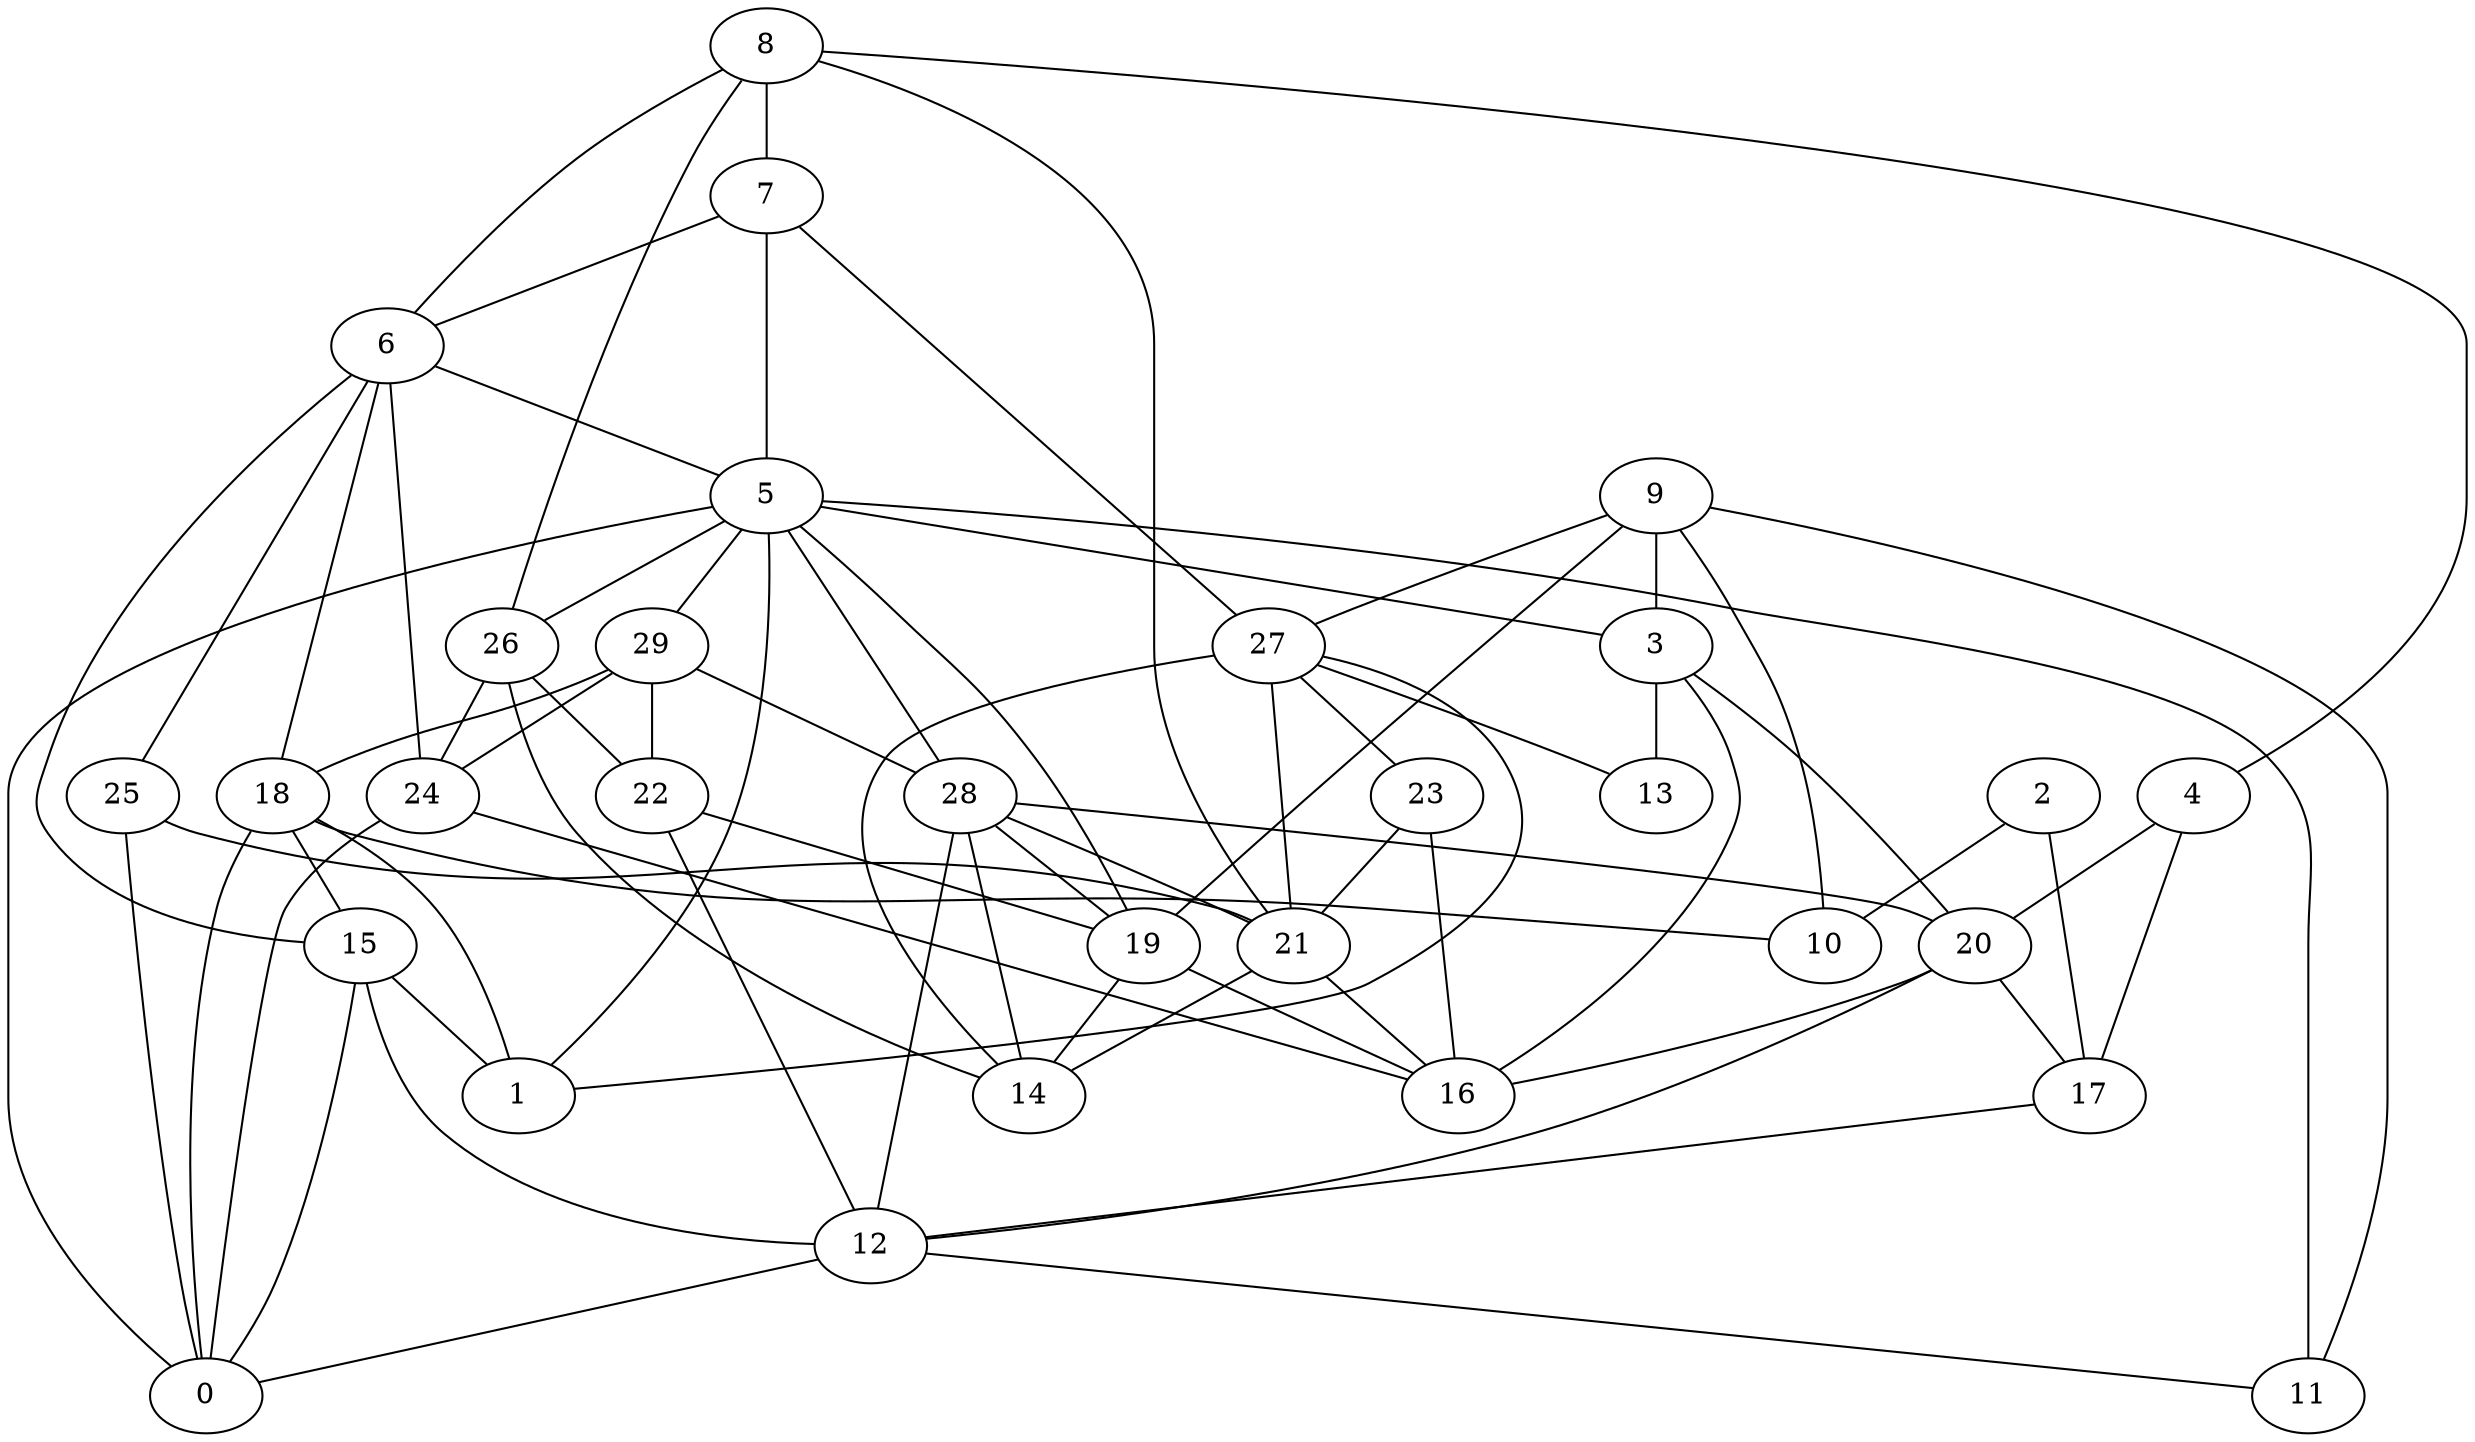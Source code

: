 digraph GG_graph {

subgraph G_graph {
edge [color = black]
"12" -> "11" [dir = none]
"12" -> "0" [dir = none]
"27" -> "14" [dir = none]
"27" -> "23" [dir = none]
"29" -> "18" [dir = none]
"22" -> "12" [dir = none]
"9" -> "19" [dir = none]
"9" -> "27" [dir = none]
"18" -> "1" [dir = none]
"18" -> "10" [dir = none]
"18" -> "15" [dir = none]
"5" -> "3" [dir = none]
"5" -> "0" [dir = none]
"5" -> "29" [dir = none]
"8" -> "7" [dir = none]
"7" -> "27" [dir = none]
"7" -> "5" [dir = none]
"17" -> "12" [dir = none]
"28" -> "21" [dir = none]
"23" -> "21" [dir = none]
"20" -> "16" [dir = none]
"24" -> "0" [dir = none]
"3" -> "16" [dir = none]
"3" -> "13" [dir = none]
"6" -> "15" [dir = none]
"26" -> "22" [dir = none]
"2" -> "10" [dir = none]
"25" -> "0" [dir = none]
"4" -> "20" [dir = none]
"5" -> "1" [dir = none]
"28" -> "14" [dir = none]
"20" -> "17" [dir = none]
"8" -> "26" [dir = none]
"5" -> "11" [dir = none]
"27" -> "1" [dir = none]
"9" -> "11" [dir = none]
"29" -> "28" [dir = none]
"4" -> "17" [dir = none]
"15" -> "0" [dir = none]
"5" -> "19" [dir = none]
"9" -> "3" [dir = none]
"6" -> "24" [dir = none]
"21" -> "14" [dir = none]
"2" -> "17" [dir = none]
"19" -> "16" [dir = none]
"20" -> "12" [dir = none]
"8" -> "21" [dir = none]
"28" -> "20" [dir = none]
"7" -> "6" [dir = none]
"8" -> "4" [dir = none]
"15" -> "1" [dir = none]
"6" -> "5" [dir = none]
"29" -> "22" [dir = none]
"6" -> "25" [dir = none]
"5" -> "26" [dir = none]
"15" -> "12" [dir = none]
"22" -> "19" [dir = none]
"24" -> "16" [dir = none]
"9" -> "10" [dir = none]
"28" -> "12" [dir = none]
"19" -> "14" [dir = none]
"26" -> "24" [dir = none]
"27" -> "21" [dir = none]
"26" -> "14" [dir = none]
"18" -> "0" [dir = none]
"8" -> "6" [dir = none]
"25" -> "21" [dir = none]
"6" -> "18" [dir = none]
"28" -> "19" [dir = none]
"5" -> "28" [dir = none]
"3" -> "20" [dir = none]
"29" -> "24" [dir = none]
"27" -> "13" [dir = none]
"23" -> "16" [dir = none]
"21" -> "16" [dir = none]
}

}
